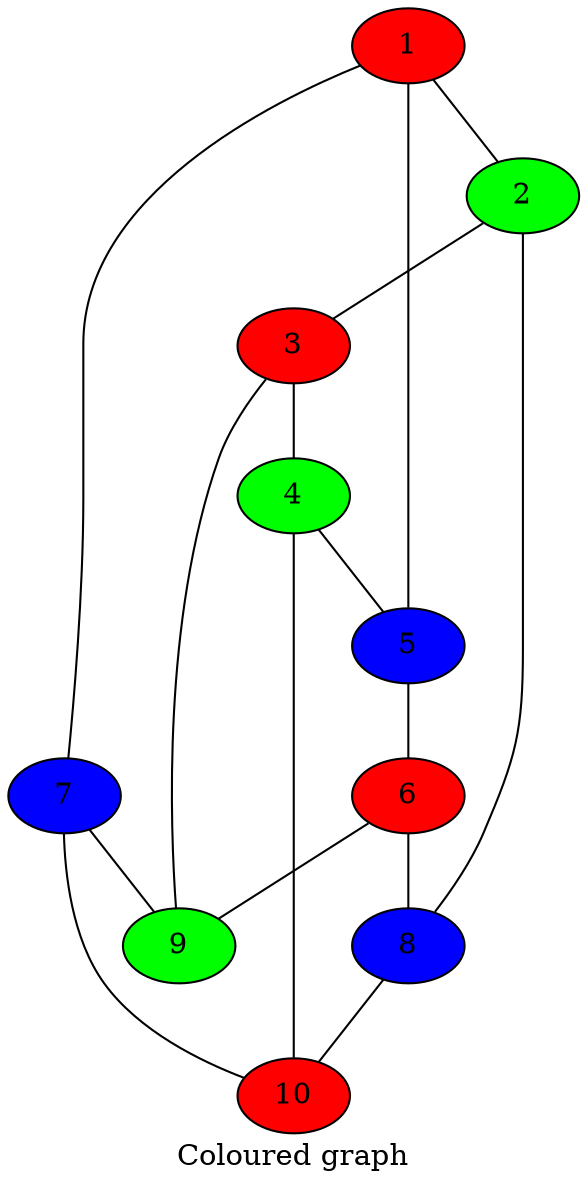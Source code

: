 graph {
label="Coloured graph"
6[label="6", style="filled", color="black", fillcolor="red"]
10[label="10", style="filled", color="black", fillcolor="red"]
5[label="5", style="filled", color="black", fillcolor="blue"]
8[label="8", style="filled", color="black", fillcolor="blue"]
7[label="7", style="filled", color="black", fillcolor="blue"]
2[label="2", style="filled", color="black", fillcolor="green"]
1[label="1", style="filled", color="black", fillcolor="red"]
4[label="4", style="filled", color="black", fillcolor="green"]
3[label="3", style="filled", color="black", fillcolor="red"]
9[label="9", style="filled", color="black", fillcolor="green"]
1 -- 2
1 -- 5
1 -- 7
2 -- 3
2 -- 8
3 -- 4
3 -- 9
4 -- 5
4 -- 10
5 -- 6
6 -- 8
6 -- 9
7 -- 9
7 -- 10
8 -- 10
}